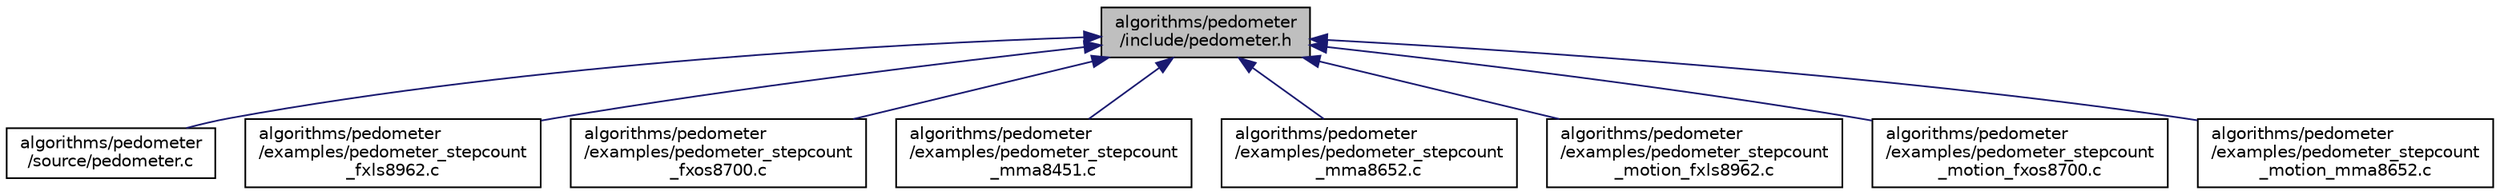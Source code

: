 digraph "algorithms/pedometer/include/pedometer.h"
{
  edge [fontname="Helvetica",fontsize="10",labelfontname="Helvetica",labelfontsize="10"];
  node [fontname="Helvetica",fontsize="10",shape=record];
  Node5 [label="algorithms/pedometer\l/include/pedometer.h",height=0.2,width=0.4,color="black", fillcolor="grey75", style="filled", fontcolor="black"];
  Node5 -> Node6 [dir="back",color="midnightblue",fontsize="10",style="solid",fontname="Helvetica"];
  Node6 [label="algorithms/pedometer\l/source/pedometer.c",height=0.2,width=0.4,color="black", fillcolor="white", style="filled",URL="$pedometer_8c.html",tooltip="The pedometer.c file contains the interface definitions for pedometer application. "];
  Node5 -> Node7 [dir="back",color="midnightblue",fontsize="10",style="solid",fontname="Helvetica"];
  Node7 [label="algorithms/pedometer\l/examples/pedometer_stepcount\l_fxls8962.c",height=0.2,width=0.4,color="black", fillcolor="white", style="filled",URL="$pedometer__stepcount__fxls8962_8c.html",tooltip="The pedometer_stepcount_fxls8962.c file implements the ISSDK FXLS8962 sensor driver example demonstra..."];
  Node5 -> Node8 [dir="back",color="midnightblue",fontsize="10",style="solid",fontname="Helvetica"];
  Node8 [label="algorithms/pedometer\l/examples/pedometer_stepcount\l_fxos8700.c",height=0.2,width=0.4,color="black", fillcolor="white", style="filled",URL="$pedometer__stepcount__fxos8700_8c.html",tooltip="The pedometer_stepcount_fxos8700.c file implements the ISSDK prdometer example using FXOS8700 sensor ..."];
  Node5 -> Node9 [dir="back",color="midnightblue",fontsize="10",style="solid",fontname="Helvetica"];
  Node9 [label="algorithms/pedometer\l/examples/pedometer_stepcount\l_mma8451.c",height=0.2,width=0.4,color="black", fillcolor="white", style="filled",URL="$pedometer__stepcount__mma8451_8c.html",tooltip="The pedometer_stepcount_mma8451.c file implements the ISSDK prdometer example using MMA8451 sensor as..."];
  Node5 -> Node10 [dir="back",color="midnightblue",fontsize="10",style="solid",fontname="Helvetica"];
  Node10 [label="algorithms/pedometer\l/examples/pedometer_stepcount\l_mma8652.c",height=0.2,width=0.4,color="black", fillcolor="white", style="filled",URL="$pedometer__stepcount__mma8652_8c.html",tooltip="The pedometer_stepcount_mma8652.c file implements the ISSDK prdometer example using MMA8652 sensor as..."];
  Node5 -> Node11 [dir="back",color="midnightblue",fontsize="10",style="solid",fontname="Helvetica"];
  Node11 [label="algorithms/pedometer\l/examples/pedometer_stepcount\l_motion_fxls8962.c",height=0.2,width=0.4,color="black", fillcolor="white", style="filled",URL="$pedometer__stepcount__motion__fxls8962_8c.html"];
  Node5 -> Node12 [dir="back",color="midnightblue",fontsize="10",style="solid",fontname="Helvetica"];
  Node12 [label="algorithms/pedometer\l/examples/pedometer_stepcount\l_motion_fxos8700.c",height=0.2,width=0.4,color="black", fillcolor="white", style="filled",URL="$pedometer__stepcount__motion__fxos8700_8c.html"];
  Node5 -> Node13 [dir="back",color="midnightblue",fontsize="10",style="solid",fontname="Helvetica"];
  Node13 [label="algorithms/pedometer\l/examples/pedometer_stepcount\l_motion_mma8652.c",height=0.2,width=0.4,color="black", fillcolor="white", style="filled",URL="$pedometer__stepcount__motion__mma8652_8c.html"];
}
